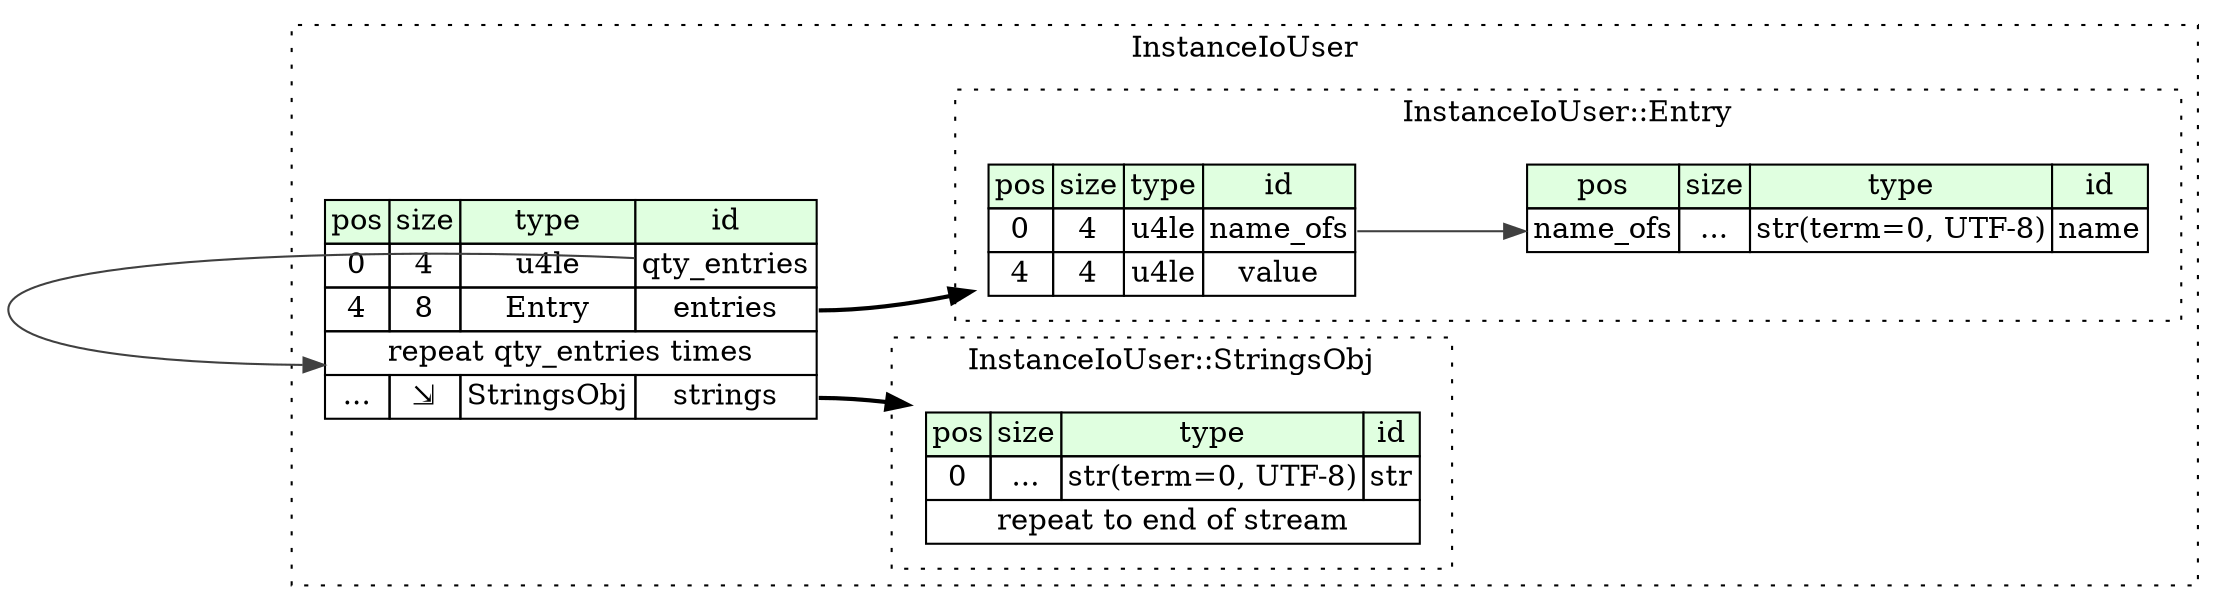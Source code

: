 digraph {
	rankdir=LR;
	node [shape=plaintext];
	subgraph cluster__instance_io_user {
		label="InstanceIoUser";
		graph[style=dotted];

		instance_io_user__seq [label=<<TABLE BORDER="0" CELLBORDER="1" CELLSPACING="0">
			<TR><TD BGCOLOR="#E0FFE0">pos</TD><TD BGCOLOR="#E0FFE0">size</TD><TD BGCOLOR="#E0FFE0">type</TD><TD BGCOLOR="#E0FFE0">id</TD></TR>
			<TR><TD PORT="qty_entries_pos">0</TD><TD PORT="qty_entries_size">4</TD><TD>u4le</TD><TD PORT="qty_entries_type">qty_entries</TD></TR>
			<TR><TD PORT="entries_pos">4</TD><TD PORT="entries_size">8</TD><TD>Entry</TD><TD PORT="entries_type">entries</TD></TR>
			<TR><TD COLSPAN="4" PORT="entries__repeat">repeat qty_entries times</TD></TR>
			<TR><TD PORT="strings_pos">...</TD><TD PORT="strings_size">⇲</TD><TD>StringsObj</TD><TD PORT="strings_type">strings</TD></TR>
		</TABLE>>];
		subgraph cluster__entry {
			label="InstanceIoUser::Entry";
			graph[style=dotted];

			entry__seq [label=<<TABLE BORDER="0" CELLBORDER="1" CELLSPACING="0">
				<TR><TD BGCOLOR="#E0FFE0">pos</TD><TD BGCOLOR="#E0FFE0">size</TD><TD BGCOLOR="#E0FFE0">type</TD><TD BGCOLOR="#E0FFE0">id</TD></TR>
				<TR><TD PORT="name_ofs_pos">0</TD><TD PORT="name_ofs_size">4</TD><TD>u4le</TD><TD PORT="name_ofs_type">name_ofs</TD></TR>
				<TR><TD PORT="value_pos">4</TD><TD PORT="value_size">4</TD><TD>u4le</TD><TD PORT="value_type">value</TD></TR>
			</TABLE>>];
			entry__inst__name [label=<<TABLE BORDER="0" CELLBORDER="1" CELLSPACING="0">
				<TR><TD BGCOLOR="#E0FFE0">pos</TD><TD BGCOLOR="#E0FFE0">size</TD><TD BGCOLOR="#E0FFE0">type</TD><TD BGCOLOR="#E0FFE0">id</TD></TR>
				<TR><TD PORT="name_pos">name_ofs</TD><TD PORT="name_size">...</TD><TD>str(term=0, UTF-8)</TD><TD PORT="name_type">name</TD></TR>
			</TABLE>>];
		}
		subgraph cluster__strings_obj {
			label="InstanceIoUser::StringsObj";
			graph[style=dotted];

			strings_obj__seq [label=<<TABLE BORDER="0" CELLBORDER="1" CELLSPACING="0">
				<TR><TD BGCOLOR="#E0FFE0">pos</TD><TD BGCOLOR="#E0FFE0">size</TD><TD BGCOLOR="#E0FFE0">type</TD><TD BGCOLOR="#E0FFE0">id</TD></TR>
				<TR><TD PORT="str_pos">0</TD><TD PORT="str_size">...</TD><TD>str(term=0, UTF-8)</TD><TD PORT="str_type">str</TD></TR>
				<TR><TD COLSPAN="4" PORT="str__repeat">repeat to end of stream</TD></TR>
			</TABLE>>];
		}
	}
	instance_io_user__seq:entries_type -> entry__seq [style=bold];
	instance_io_user__seq:qty_entries_type -> instance_io_user__seq:entries__repeat [color="#404040"];
	instance_io_user__seq:strings_type -> strings_obj__seq [style=bold];
	entry__seq:name_ofs_type -> entry__inst__name:name_pos [color="#404040"];
}
